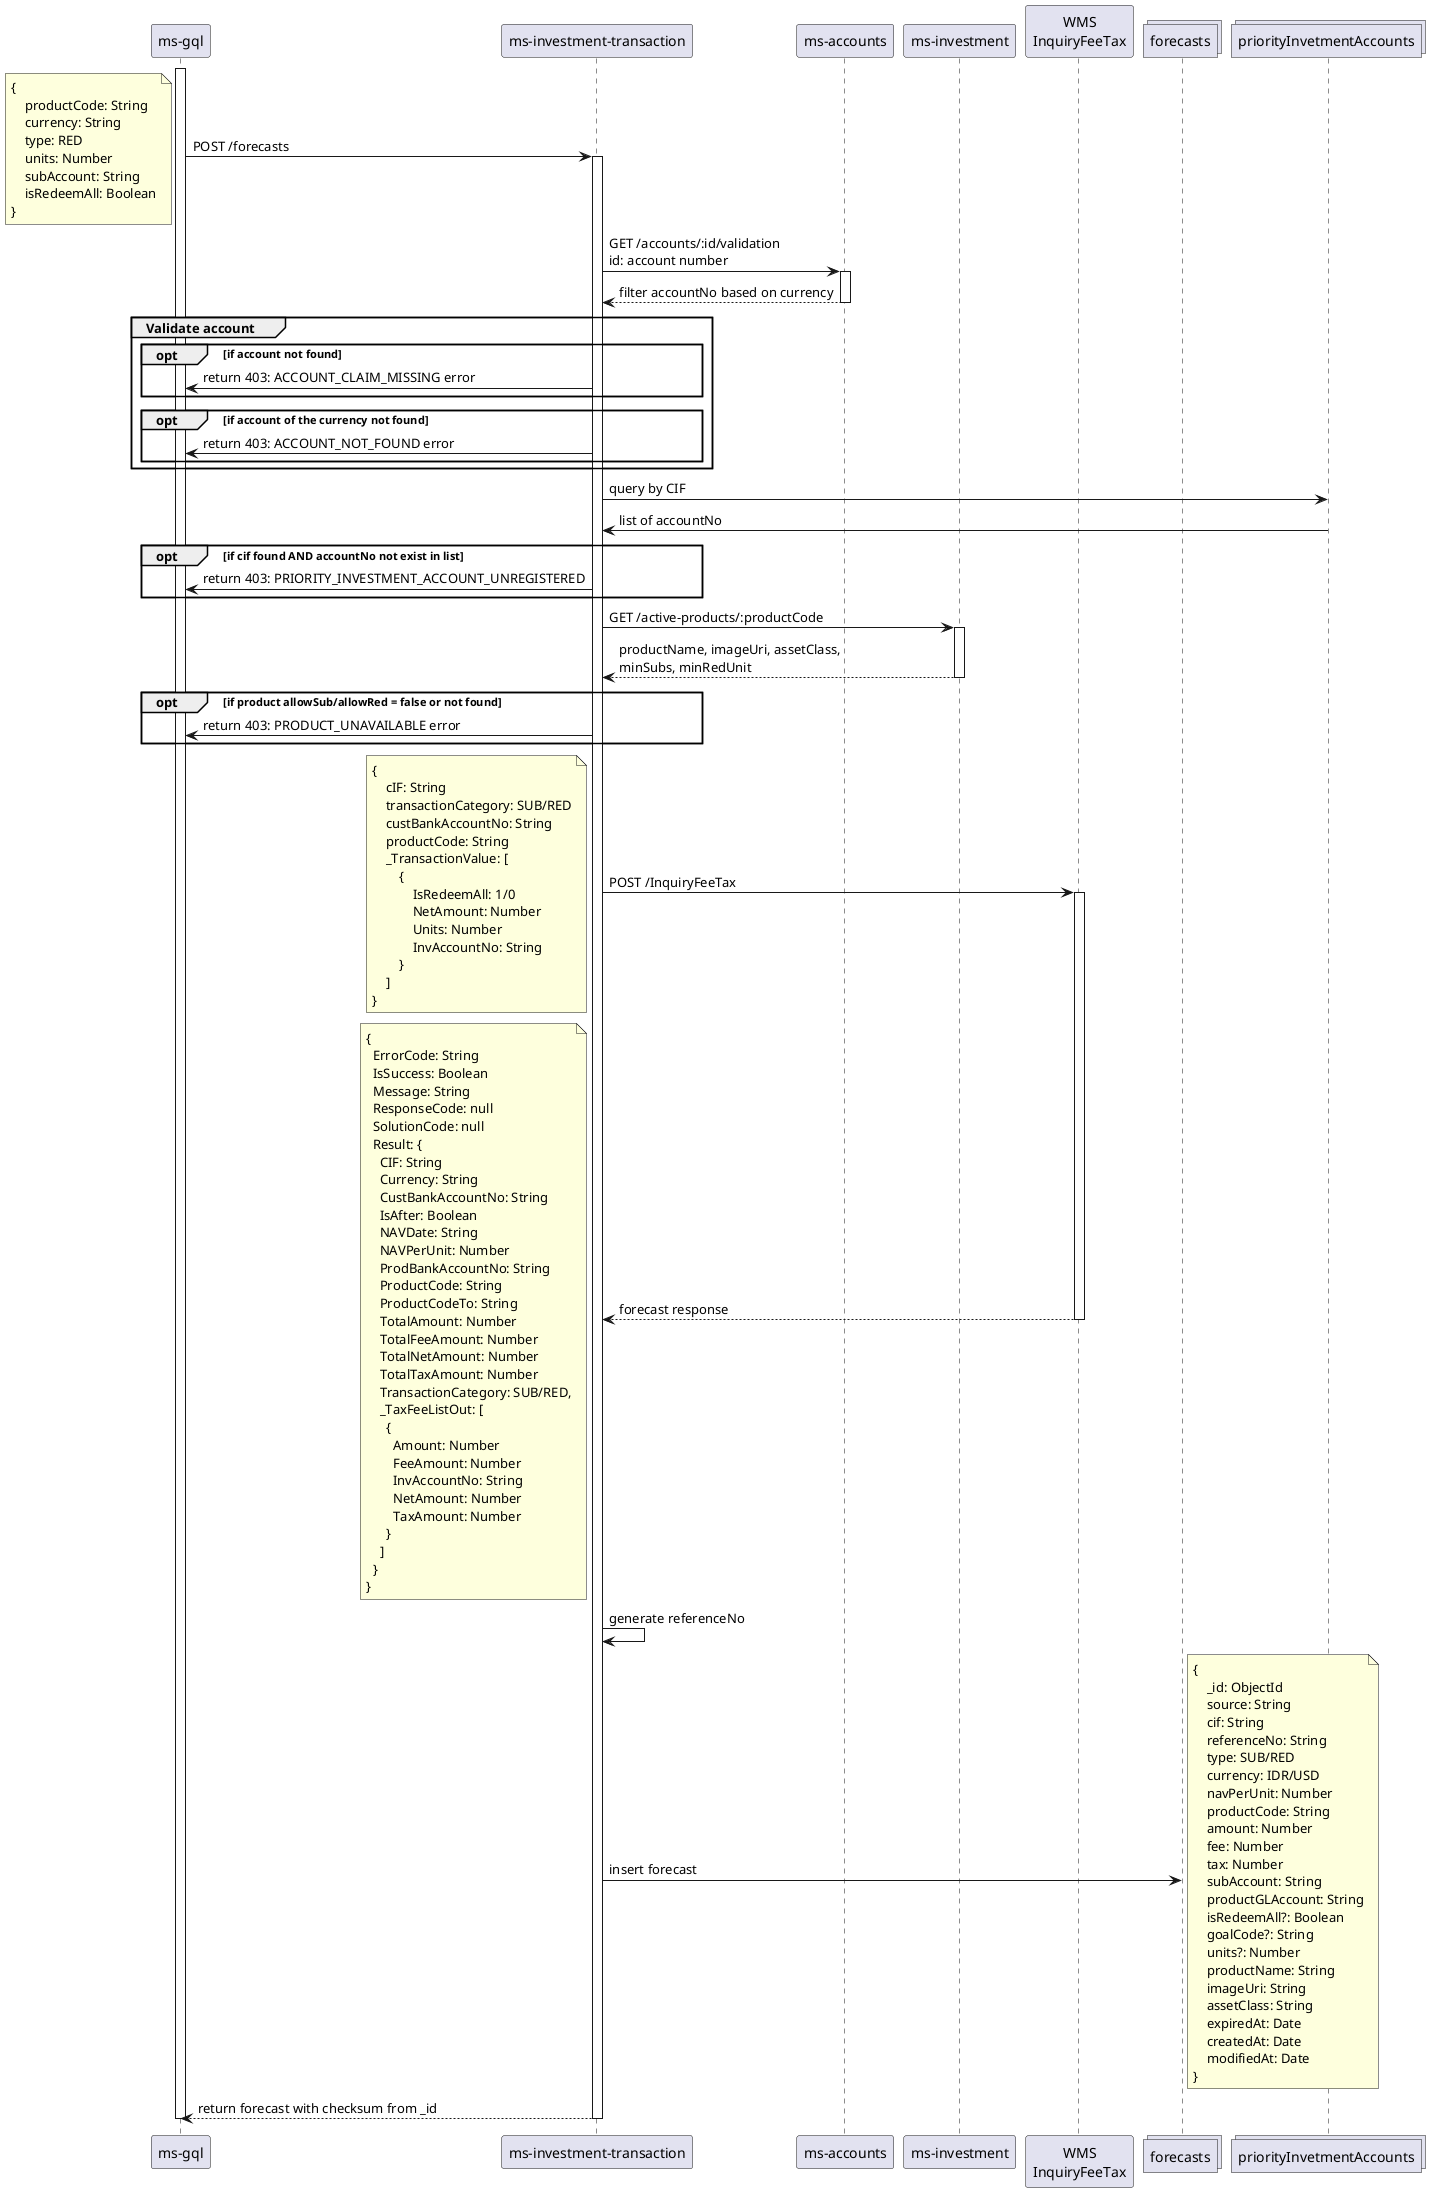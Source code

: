 @startuml forecast transaction validate priority WMS
participant "ms-gql" as mg
participant "ms-investment-transaction" as mit
participant "ms-accounts" as ma
participant "ms-investment" as mi
participant "WMS\nInquiryFeeTax" as wms
collections "forecasts" as forecasts
collections "priorityInvetmentAccounts" as prioWms

activate mg
mg -> mit: POST /forecasts
note left
{
    productCode: String
    currency: String
    type: RED
    units: Number
    subAccount: String
    isRedeemAll: Boolean
}
end note
activate mit
mit -> ma: GET /accounts/:id/validation\nid: account number
activate ma
ma --> mit: filter accountNo based on currency
deactivate ma
group Validate account
opt if account not found
mit -> mg: return 403: ACCOUNT_CLAIM_MISSING error
end
opt if account of the currency not found
mit -> mg: return 403: ACCOUNT_NOT_FOUND error
end
end
mit -> prioWms: query by CIF
prioWms -> mit: list of accountNo
opt if cif found AND accountNo not exist in list
mit -> mg: return 403: PRIORITY_INVESTMENT_ACCOUNT_UNREGISTERED
end
mit -> mi: GET /active-products/:productCode
activate mi
mi --> mit: productName, imageUri, assetClass,\nminSubs, minRedUnit
deactivate mi
opt if product allowSub/allowRed = false or not found
mit -> mg: return 403: PRODUCT_UNAVAILABLE error
end
mit -> wms: POST /InquiryFeeTax
note left
{
    cIF: String
    transactionCategory: SUB/RED
    custBankAccountNo: String
    productCode: String
    _TransactionValue: [
        {
            IsRedeemAll: 1/0
            NetAmount: Number
            Units: Number
            InvAccountNo: String
        }
    ]
}
end note
activate wms
wms --> mit: forecast response
note left
{
  ErrorCode: String
  IsSuccess: Boolean
  Message: String
  ResponseCode: null
  SolutionCode: null
  Result: {
    CIF: String
    Currency: String
    CustBankAccountNo: String
    IsAfter: Boolean
    NAVDate: String
    NAVPerUnit: Number
    ProdBankAccountNo: String
    ProductCode: String
    ProductCodeTo: String
    TotalAmount: Number
    TotalFeeAmount: Number
    TotalNetAmount: Number
    TotalTaxAmount: Number
    TransactionCategory: SUB/RED,
    _TaxFeeListOut: [
      {
        Amount: Number
        FeeAmount: Number
        InvAccountNo: String
        NetAmount: Number
        TaxAmount: Number
      }
    ]
  }
}
end note
deactivate wms
mit -> mit: generate referenceNo
mit -> forecasts: insert forecast
note right
{
    _id: ObjectId
    source: String
    cif: String
    referenceNo: String
    type: SUB/RED
    currency: IDR/USD
    navPerUnit: Number
    productCode: String
    amount: Number
    fee: Number
    tax: Number
    subAccount: String
    productGLAccount: String
    isRedeemAll?: Boolean
    goalCode?: String
    units?: Number
    productName: String
    imageUri: String
    assetClass: String
    expiredAt: Date
    createdAt: Date
    modifiedAt: Date
}
end note
mit --> mg: return forecast with checksum from _id
deactivate mit
deactivate mg
@enduml